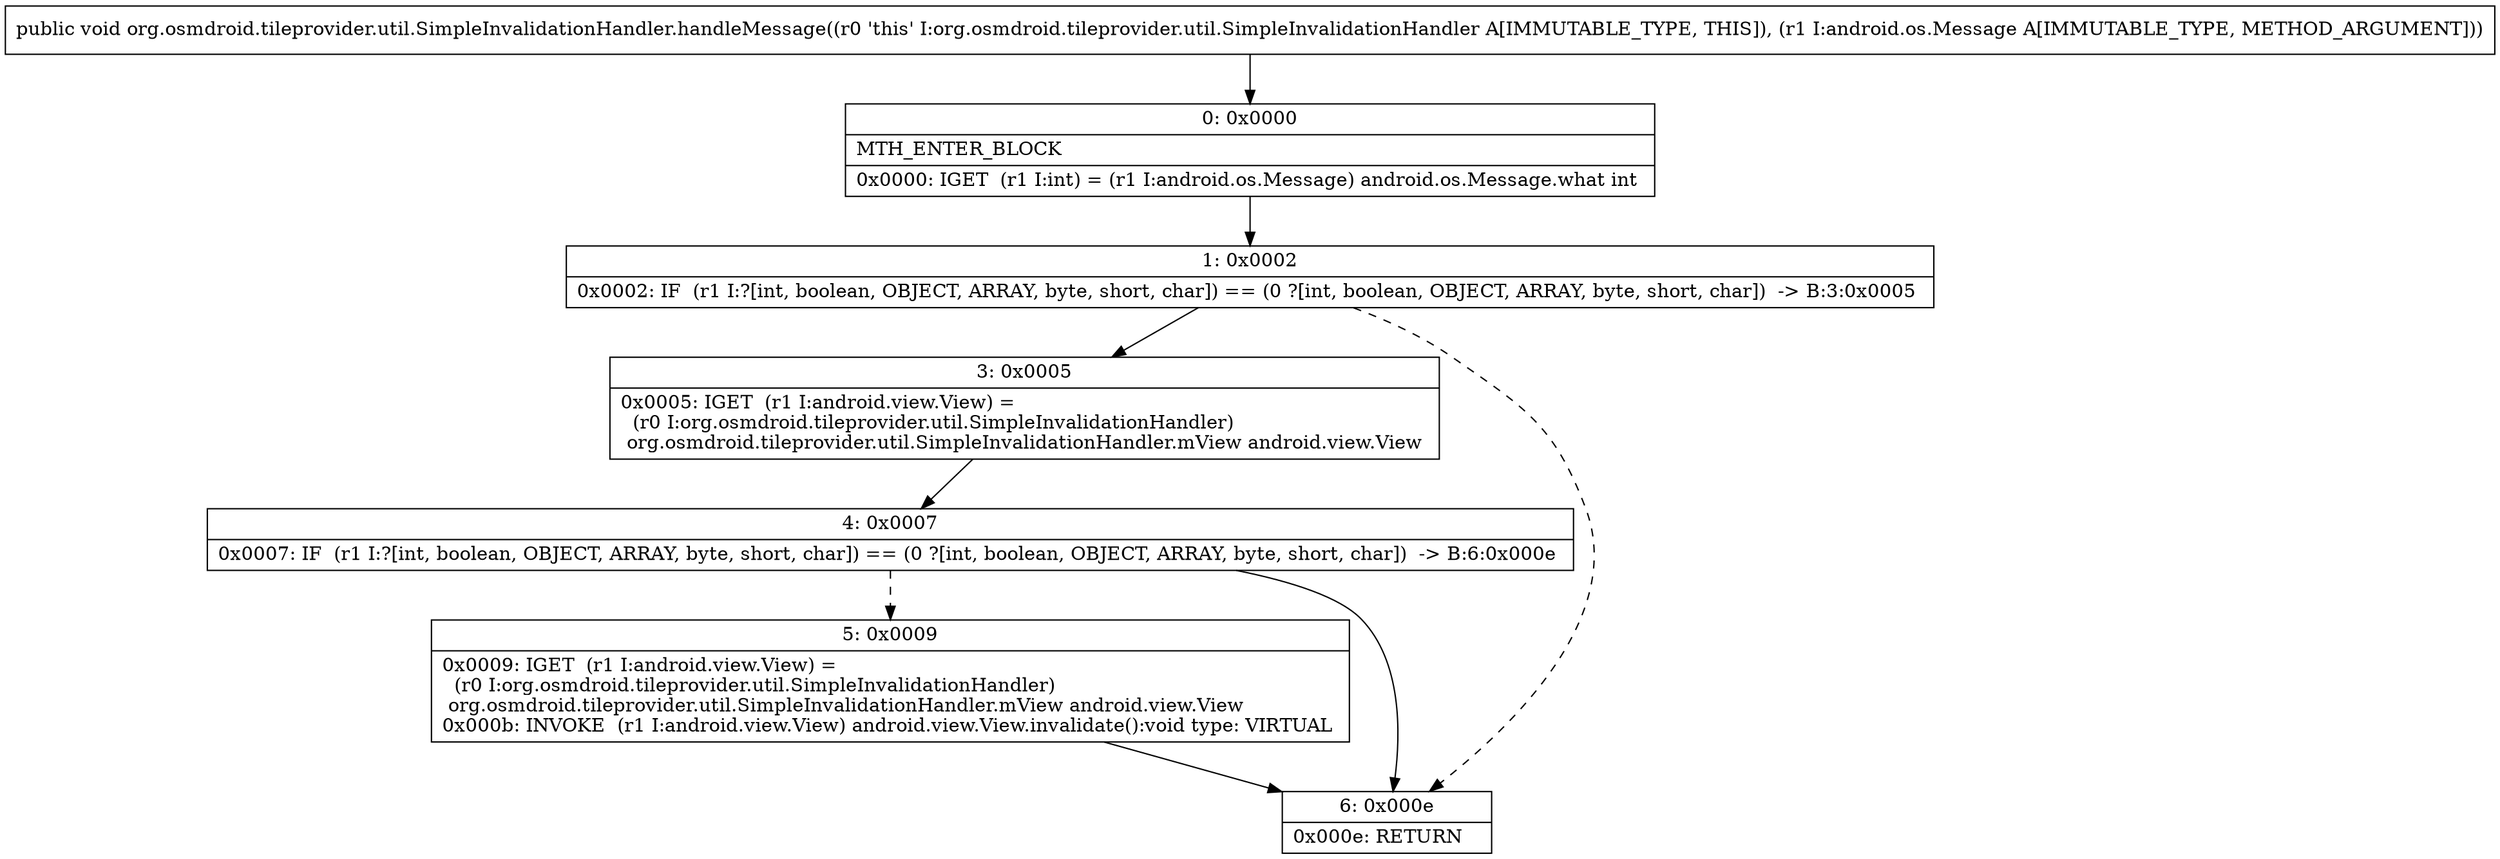 digraph "CFG fororg.osmdroid.tileprovider.util.SimpleInvalidationHandler.handleMessage(Landroid\/os\/Message;)V" {
Node_0 [shape=record,label="{0\:\ 0x0000|MTH_ENTER_BLOCK\l|0x0000: IGET  (r1 I:int) = (r1 I:android.os.Message) android.os.Message.what int \l}"];
Node_1 [shape=record,label="{1\:\ 0x0002|0x0002: IF  (r1 I:?[int, boolean, OBJECT, ARRAY, byte, short, char]) == (0 ?[int, boolean, OBJECT, ARRAY, byte, short, char])  \-\> B:3:0x0005 \l}"];
Node_3 [shape=record,label="{3\:\ 0x0005|0x0005: IGET  (r1 I:android.view.View) = \l  (r0 I:org.osmdroid.tileprovider.util.SimpleInvalidationHandler)\l org.osmdroid.tileprovider.util.SimpleInvalidationHandler.mView android.view.View \l}"];
Node_4 [shape=record,label="{4\:\ 0x0007|0x0007: IF  (r1 I:?[int, boolean, OBJECT, ARRAY, byte, short, char]) == (0 ?[int, boolean, OBJECT, ARRAY, byte, short, char])  \-\> B:6:0x000e \l}"];
Node_5 [shape=record,label="{5\:\ 0x0009|0x0009: IGET  (r1 I:android.view.View) = \l  (r0 I:org.osmdroid.tileprovider.util.SimpleInvalidationHandler)\l org.osmdroid.tileprovider.util.SimpleInvalidationHandler.mView android.view.View \l0x000b: INVOKE  (r1 I:android.view.View) android.view.View.invalidate():void type: VIRTUAL \l}"];
Node_6 [shape=record,label="{6\:\ 0x000e|0x000e: RETURN   \l}"];
MethodNode[shape=record,label="{public void org.osmdroid.tileprovider.util.SimpleInvalidationHandler.handleMessage((r0 'this' I:org.osmdroid.tileprovider.util.SimpleInvalidationHandler A[IMMUTABLE_TYPE, THIS]), (r1 I:android.os.Message A[IMMUTABLE_TYPE, METHOD_ARGUMENT])) }"];
MethodNode -> Node_0;
Node_0 -> Node_1;
Node_1 -> Node_3;
Node_1 -> Node_6[style=dashed];
Node_3 -> Node_4;
Node_4 -> Node_5[style=dashed];
Node_4 -> Node_6;
Node_5 -> Node_6;
}

